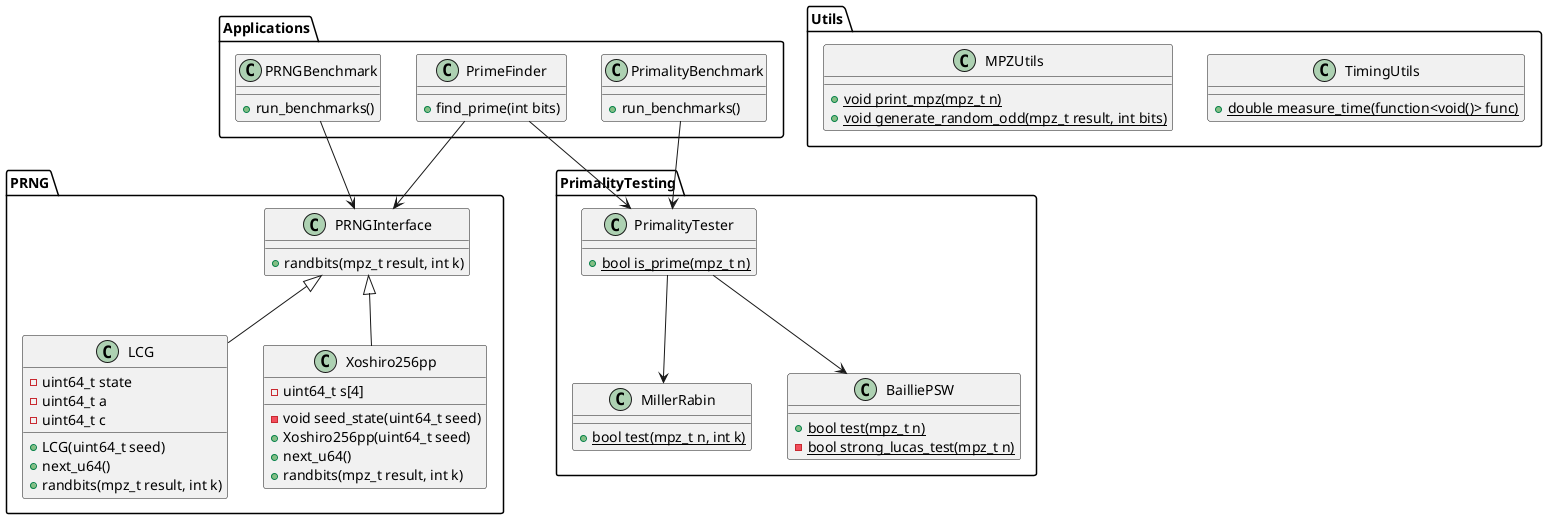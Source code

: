 @startuml Architecture

package "PRNG" {
  class PRNGInterface {
    +randbits(mpz_t result, int k)
  }
  
  class LCG {
    -uint64_t state
    -uint64_t a
    -uint64_t c
    +LCG(uint64_t seed)
    +next_u64()
    +randbits(mpz_t result, int k)
  }
  
  class Xoshiro256pp {
    -uint64_t s[4]
    -void seed_state(uint64_t seed)
    +Xoshiro256pp(uint64_t seed)
    +next_u64()
    +randbits(mpz_t result, int k)
  }
}

package "PrimalityTesting" {
  class PrimalityTester {
    +{static} bool is_prime(mpz_t n)
  }
  
  class MillerRabin {
    +{static} bool test(mpz_t n, int k)
  }
  
  class BailliePSW {
    +{static} bool test(mpz_t n)
    -{static} bool strong_lucas_test(mpz_t n)
  }
}

package "Utils" {
  class TimingUtils {
    +{static} double measure_time(function<void()> func)
  }
  
  class MPZUtils {
    +{static} void print_mpz(mpz_t n)
    +{static} void generate_random_odd(mpz_t result, int bits)
  }
}

package "Applications" {
  class PRNGBenchmark {
    +run_benchmarks()
  }
  
  class PrimalityBenchmark {
    +run_benchmarks()
  }
  
  class PrimeFinder {
    +find_prime(int bits)
  }
}

PRNGInterface <|-- LCG
PRNGInterface <|-- Xoshiro256pp

PrimalityTester --> MillerRabin
PrimalityTester --> BailliePSW

PrimeFinder --> PRNGInterface
PrimeFinder --> PrimalityTester
PRNGBenchmark --> PRNGInterface
PrimalityBenchmark --> PrimalityTester

@enduml 